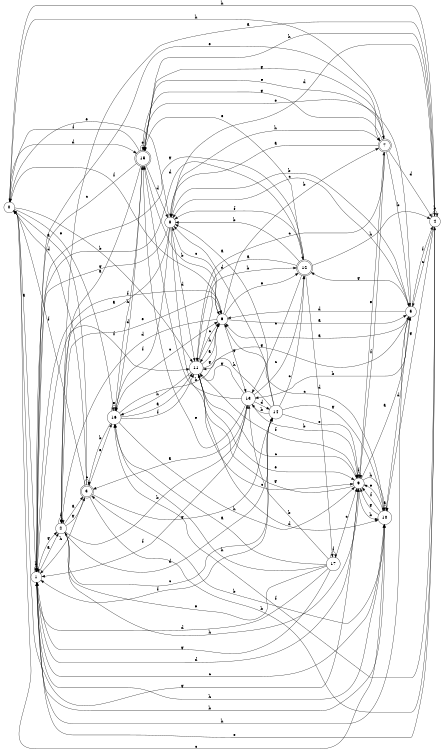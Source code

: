 digraph n15_3 {
__start0 [label="" shape="none"];

rankdir=LR;
size="8,5";

s0 [style="filled", color="black", fillcolor="white" shape="circle", label="0"];
s1 [style="filled", color="black", fillcolor="white" shape="circle", label="1"];
s2 [style="filled", color="black", fillcolor="white" shape="circle", label="2"];
s3 [style="rounded,filled", color="black", fillcolor="white" shape="doublecircle", label="3"];
s4 [style="filled", color="black", fillcolor="white" shape="circle", label="4"];
s5 [style="filled", color="black", fillcolor="white" shape="circle", label="5"];
s6 [style="filled", color="black", fillcolor="white" shape="circle", label="6"];
s7 [style="rounded,filled", color="black", fillcolor="white" shape="doublecircle", label="7"];
s8 [style="filled", color="black", fillcolor="white" shape="circle", label="8"];
s9 [style="filled", color="black", fillcolor="white" shape="circle", label="9"];
s10 [style="filled", color="black", fillcolor="white" shape="circle", label="10"];
s11 [style="filled", color="black", fillcolor="white" shape="circle", label="11"];
s12 [style="rounded,filled", color="black", fillcolor="white" shape="doublecircle", label="12"];
s13 [style="filled", color="black", fillcolor="white" shape="circle", label="13"];
s14 [style="filled", color="black", fillcolor="white" shape="circle", label="14"];
s15 [style="rounded,filled", color="black", fillcolor="white" shape="doublecircle", label="15"];
s16 [style="filled", color="black", fillcolor="white" shape="circle", label="16"];
s17 [style="filled", color="black", fillcolor="white" shape="circle", label="17"];
s0 -> s1 [label="a"];
s0 -> s11 [label="b"];
s0 -> s10 [label="c"];
s0 -> s15 [label="d"];
s0 -> s16 [label="e"];
s0 -> s6 [label="f"];
s0 -> s9 [label="g"];
s0 -> s4 [label="h"];
s1 -> s2 [label="a"];
s1 -> s10 [label="b"];
s1 -> s10 [label="c"];
s1 -> s12 [label="d"];
s1 -> s7 [label="e"];
s1 -> s11 [label="f"];
s1 -> s2 [label="g"];
s1 -> s1 [label="h"];
s2 -> s3 [label="a"];
s2 -> s13 [label="b"];
s2 -> s14 [label="c"];
s2 -> s14 [label="d"];
s2 -> s6 [label="e"];
s2 -> s2 [label="f"];
s2 -> s3 [label="g"];
s2 -> s9 [label="h"];
s3 -> s0 [label="a"];
s3 -> s4 [label="b"];
s3 -> s3 [label="c"];
s3 -> s0 [label="d"];
s3 -> s16 [label="e"];
s3 -> s0 [label="f"];
s3 -> s14 [label="g"];
s3 -> s1 [label="h"];
s4 -> s2 [label="a"];
s4 -> s4 [label="b"];
s4 -> s5 [label="c"];
s4 -> s8 [label="d"];
s4 -> s1 [label="e"];
s4 -> s16 [label="f"];
s4 -> s10 [label="g"];
s4 -> s15 [label="h"];
s5 -> s6 [label="a"];
s5 -> s13 [label="b"];
s5 -> s8 [label="c"];
s5 -> s6 [label="d"];
s5 -> s15 [label="e"];
s5 -> s4 [label="f"];
s5 -> s12 [label="g"];
s5 -> s1 [label="h"];
s6 -> s5 [label="a"];
s6 -> s7 [label="b"];
s6 -> s8 [label="c"];
s6 -> s2 [label="d"];
s6 -> s12 [label="e"];
s6 -> s1 [label="f"];
s6 -> s13 [label="g"];
s6 -> s11 [label="h"];
s7 -> s8 [label="a"];
s7 -> s5 [label="b"];
s7 -> s11 [label="c"];
s7 -> s4 [label="d"];
s7 -> s15 [label="e"];
s7 -> s9 [label="f"];
s7 -> s15 [label="g"];
s7 -> s0 [label="h"];
s8 -> s2 [label="a"];
s8 -> s5 [label="b"];
s8 -> s9 [label="c"];
s8 -> s11 [label="d"];
s8 -> s0 [label="e"];
s8 -> s16 [label="f"];
s8 -> s1 [label="g"];
s8 -> s7 [label="h"];
s9 -> s5 [label="a"];
s9 -> s10 [label="b"];
s9 -> s11 [label="c"];
s9 -> s1 [label="d"];
s9 -> s7 [label="e"];
s9 -> s9 [label="f"];
s9 -> s11 [label="g"];
s9 -> s10 [label="h"];
s10 -> s10 [label="a"];
s10 -> s3 [label="b"];
s10 -> s6 [label="c"];
s10 -> s5 [label="d"];
s10 -> s9 [label="e"];
s10 -> s9 [label="f"];
s10 -> s9 [label="g"];
s10 -> s1 [label="h"];
s11 -> s6 [label="a"];
s11 -> s12 [label="b"];
s11 -> s6 [label="c"];
s11 -> s10 [label="d"];
s11 -> s9 [label="e"];
s11 -> s9 [label="f"];
s11 -> s6 [label="g"];
s11 -> s16 [label="h"];
s12 -> s11 [label="a"];
s12 -> s8 [label="b"];
s12 -> s13 [label="c"];
s12 -> s17 [label="d"];
s12 -> s15 [label="e"];
s12 -> s8 [label="f"];
s12 -> s1 [label="g"];
s12 -> s4 [label="h"];
s13 -> s3 [label="a"];
s13 -> s9 [label="b"];
s13 -> s12 [label="c"];
s13 -> s14 [label="d"];
s13 -> s15 [label="e"];
s13 -> s1 [label="f"];
s13 -> s11 [label="g"];
s13 -> s15 [label="h"];
s14 -> s8 [label="a"];
s14 -> s13 [label="b"];
s14 -> s12 [label="c"];
s14 -> s8 [label="d"];
s14 -> s9 [label="e"];
s14 -> s1 [label="f"];
s14 -> s10 [label="g"];
s14 -> s11 [label="h"];
s15 -> s2 [label="a"];
s15 -> s6 [label="b"];
s15 -> s1 [label="c"];
s15 -> s8 [label="d"];
s15 -> s15 [label="e"];
s15 -> s0 [label="f"];
s15 -> s7 [label="g"];
s15 -> s16 [label="h"];
s16 -> s11 [label="a"];
s16 -> s3 [label="b"];
s16 -> s6 [label="c"];
s16 -> s15 [label="d"];
s16 -> s16 [label="e"];
s16 -> s11 [label="f"];
s16 -> s5 [label="g"];
s16 -> s9 [label="h"];
s17 -> s16 [label="a"];
s17 -> s13 [label="b"];
s17 -> s9 [label="c"];
s17 -> s1 [label="d"];
s17 -> s2 [label="e"];
s17 -> s17 [label="f"];
s17 -> s1 [label="g"];
s17 -> s16 [label="h"];

}